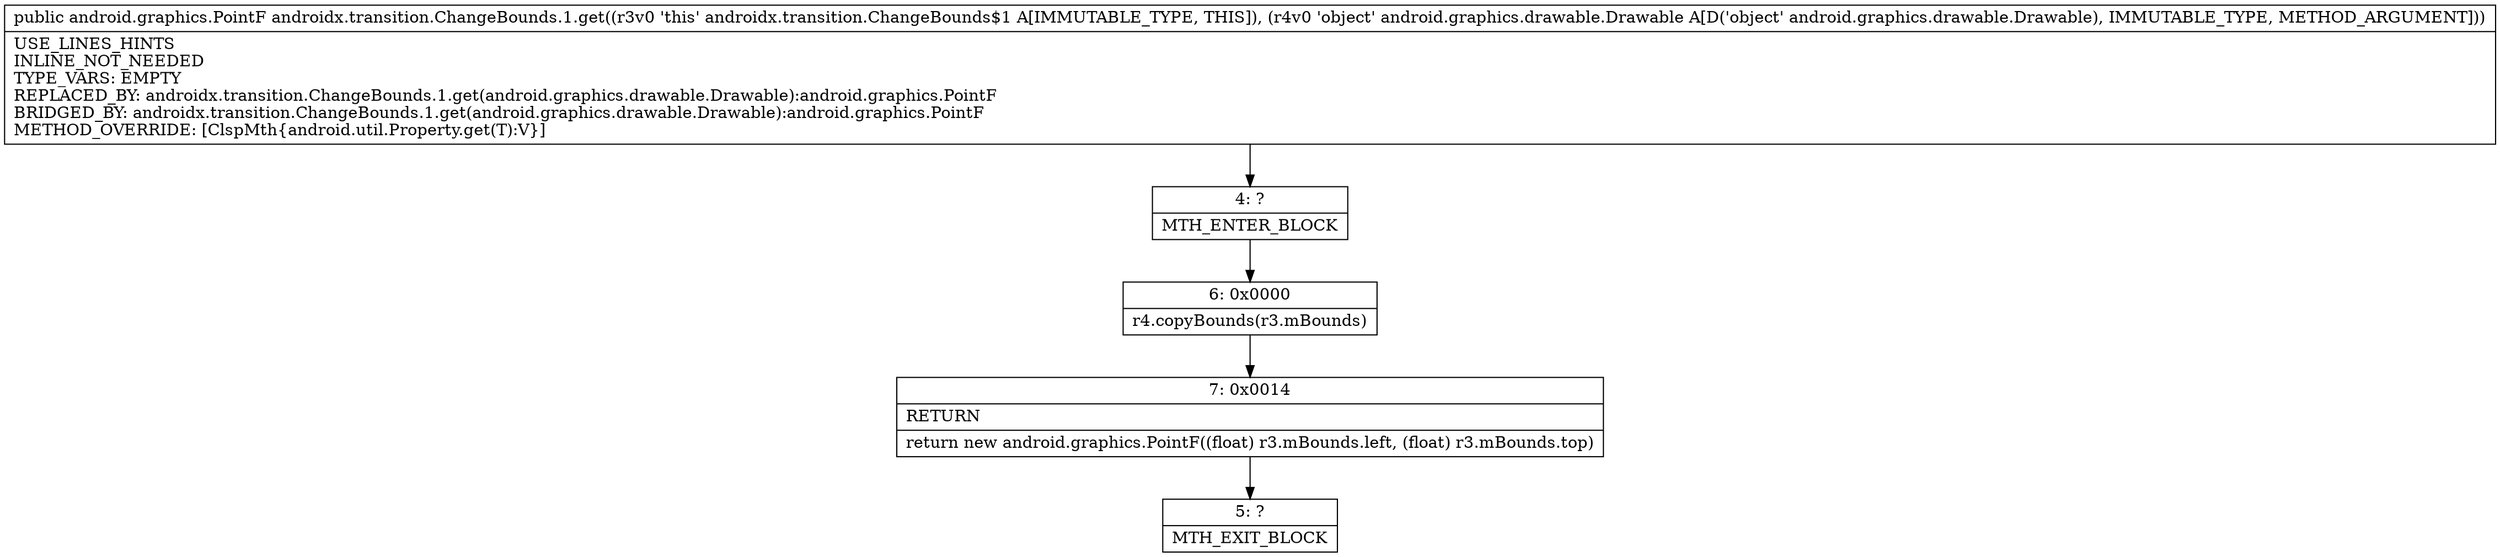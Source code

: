 digraph "CFG forandroidx.transition.ChangeBounds.1.get(Landroid\/graphics\/drawable\/Drawable;)Landroid\/graphics\/PointF;" {
Node_4 [shape=record,label="{4\:\ ?|MTH_ENTER_BLOCK\l}"];
Node_6 [shape=record,label="{6\:\ 0x0000|r4.copyBounds(r3.mBounds)\l}"];
Node_7 [shape=record,label="{7\:\ 0x0014|RETURN\l|return new android.graphics.PointF((float) r3.mBounds.left, (float) r3.mBounds.top)\l}"];
Node_5 [shape=record,label="{5\:\ ?|MTH_EXIT_BLOCK\l}"];
MethodNode[shape=record,label="{public android.graphics.PointF androidx.transition.ChangeBounds.1.get((r3v0 'this' androidx.transition.ChangeBounds$1 A[IMMUTABLE_TYPE, THIS]), (r4v0 'object' android.graphics.drawable.Drawable A[D('object' android.graphics.drawable.Drawable), IMMUTABLE_TYPE, METHOD_ARGUMENT]))  | USE_LINES_HINTS\lINLINE_NOT_NEEDED\lTYPE_VARS: EMPTY\lREPLACED_BY: androidx.transition.ChangeBounds.1.get(android.graphics.drawable.Drawable):android.graphics.PointF\lBRIDGED_BY: androidx.transition.ChangeBounds.1.get(android.graphics.drawable.Drawable):android.graphics.PointF\lMETHOD_OVERRIDE: [ClspMth\{android.util.Property.get(T):V\}]\l}"];
MethodNode -> Node_4;Node_4 -> Node_6;
Node_6 -> Node_7;
Node_7 -> Node_5;
}

